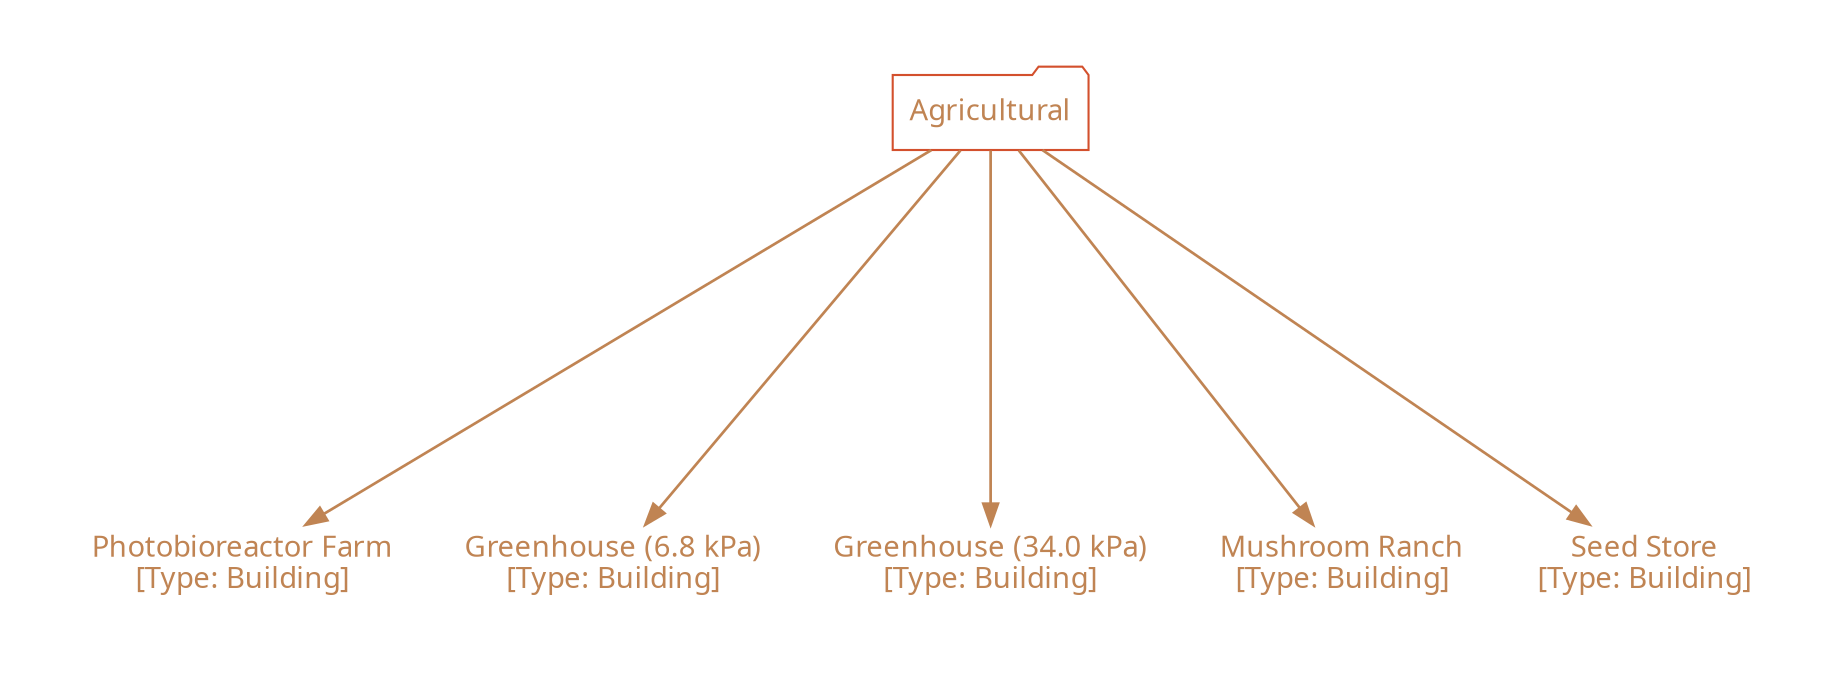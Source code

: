 /*
  This is part of the Avaneya Project Crew Handbook.
  Copyright (C) 2010-2013 Cartesian Theatre.
  See the file License for copying conditions.
  
  To manually compile:
      $ sudo aptitude install graphviz
      $ twopi -Tpdf Units_User_Basic_Agricultural.dot.gv -o Units_User_Basic_Agricultural.pdf
*/

digraph Units_User_Basic_Agricultural
{
    // Graph attributes...
	bgcolor="transparent";
	margin="0";
	ratio="auto";
    ranksep="2.5";
    pad="0.5,0.5";
    compound="true";
    overlap="vpsc";
    root="Agricultural";

	// Node attributes...
	node[color="#d3502dff"];
	node[fillcolor="gray10"];
    node[fontcolor="#c08453ff"];
    node[fontname="Ubuntu"];
    node[shape="none"]
	
	// Edge attributes...
	edge[color="#c08453ff"];
	edge[penwidth="1.3"];

    // Units...
    "Photobioreactor Farm"[label="Photobioreactor Farm\n[Type: Building]"];
    "Greenhouse (6.8 kPa)"[label="Greenhouse (6.8 kPa)\n[Type: Building]"];
    "Greenhouse (34.0 kPa)"[label="Greenhouse (34.0 kPa)\n[Type: Building]"];
    "Mushroom Ranch"[label="Mushroom Ranch\n[Type: Building]"];
    "Seed Store"[label="Seed Store\n[Type: Building]"];

    // Categorical relations, but not build dependencies...
    "Agricultural"[shape="folder"];
        "Agricultural" -> "Photobioreactor Farm";
        "Agricultural" -> "Greenhouse (6.8 kPa)";
        "Agricultural" -> "Greenhouse (34.0 kPa)";
        "Agricultural" -> "Mushroom Ranch";
        "Agricultural" -> "Seed Store";
}

